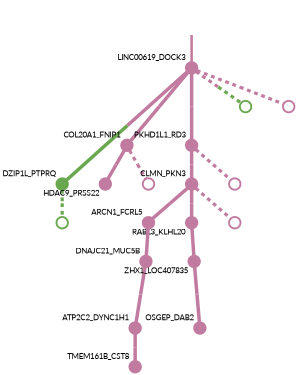 strict digraph  {
graph[splines=false]; nodesep=0.7; rankdir=TB; ranksep=0.6; forcelabels=true; dpi=600; size=2.5;
0 [color="#c27ba0ff", fillcolor="#c27ba0ff", fixedsize=true, fontname=Lato, fontsize="12pt", height="0.25", label="", penwidth=3, shape=circle, style=filled, xlabel=LINC00619_DOCK3];
1 [color="#6aa84fff", fillcolor="#6aa84fff", fixedsize=true, fontname=Lato, fontsize="12pt", height="0.25", label="", penwidth=3, shape=circle, style=filled, xlabel=DZIP1L_PTPRQ];
2 [color="#c27ba0ff", fillcolor="#c27ba0ff", fixedsize=true, fontname=Lato, fontsize="12pt", height="0.25", label="", penwidth=3, shape=circle, style=filled, xlabel=COL20A1_FNIP1];
5 [color="#c27ba0ff", fillcolor="#c27ba0ff", fixedsize=true, fontname=Lato, fontsize="12pt", height="0.25", label="", penwidth=3, shape=circle, style=filled, xlabel=PKHD1L1_RD3];
13 [color="#6aa84fff", fillcolor="#6aa84fff", fixedsize=true, fontname=Lato, fontsize="12pt", height="0.25", label="", penwidth=3, shape=circle, style=solid, xlabel=""];
15 [color="#c27ba0ff", fillcolor="#c27ba0ff", fixedsize=true, fontname=Lato, fontsize="12pt", height="0.25", label="", penwidth=3, shape=circle, style=solid, xlabel=""];
14 [color="#6aa84fff", fillcolor="#6aa84fff", fixedsize=true, fontname=Lato, fontsize="12pt", height="0.25", label="", penwidth=3, shape=circle, style=solid, xlabel=""];
9 [color="#c27ba0ff", fillcolor="#c27ba0ff", fixedsize=true, fontname=Lato, fontsize="12pt", height="0.25", label="", penwidth=3, shape=circle, style=filled, xlabel=HDAC9_PRSS22];
16 [color="#c27ba0ff", fillcolor="#c27ba0ff", fixedsize=true, fontname=Lato, fontsize="12pt", height="0.25", label="", penwidth=3, shape=circle, style=solid, xlabel=""];
4 [color="#c27ba0ff", fillcolor="#c27ba0ff", fixedsize=true, fontname=Lato, fontsize="12pt", height="0.25", label="", penwidth=3, shape=circle, style=filled, xlabel=ATP2C2_DYNC1H1];
11 [color="#c27ba0ff", fillcolor="#c27ba0ff", fixedsize=true, fontname=Lato, fontsize="12pt", height="0.25", label="", penwidth=3, shape=circle, style=filled, xlabel=TMEM161B_CST8];
10 [color="#c27ba0ff", fillcolor="#c27ba0ff", fixedsize=true, fontname=Lato, fontsize="12pt", height="0.25", label="", penwidth=3, shape=circle, style=filled, xlabel=CLMN_PKN3];
17 [color="#c27ba0ff", fillcolor="#c27ba0ff", fixedsize=true, fontname=Lato, fontsize="12pt", height="0.25", label="", penwidth=3, shape=circle, style=solid, xlabel=""];
6 [color="#c27ba0ff", fillcolor="#c27ba0ff", fixedsize=true, fontname=Lato, fontsize="12pt", height="0.25", label="", penwidth=3, shape=circle, style=filled, xlabel=DNAJC21_MUC5B];
7 [color="#c27ba0ff", fillcolor="#c27ba0ff", fixedsize=true, fontname=Lato, fontsize="12pt", height="0.25", label="", penwidth=3, shape=circle, style=filled, xlabel=ARCN1_FCRL5];
8 [color="#c27ba0ff", fillcolor="#c27ba0ff", fixedsize=true, fontname=Lato, fontsize="12pt", height="0.25", label="", penwidth=3, shape=circle, style=filled, xlabel=ZHX1_LOC407835];
3 [color="#c27ba0ff", fillcolor="#c27ba0ff", fixedsize=true, fontname=Lato, fontsize="12pt", height="0.25", label="", penwidth=3, shape=circle, style=filled, xlabel=OSGEP_DAB2];
12 [color="#c27ba0ff", fillcolor="#c27ba0ff", fixedsize=true, fontname=Lato, fontsize="12pt", height="0.25", label="", penwidth=3, shape=circle, style=filled, xlabel=RABL3_KLHL20];
18 [color="#c27ba0ff", fillcolor="#c27ba0ff", fixedsize=true, fontname=Lato, fontsize="12pt", height="0.25", label="", penwidth=3, shape=circle, style=solid, xlabel=""];
normal [label="", penwidth=3, style=invis, xlabel=LINC00619_DOCK3];
0 -> 1  [arrowsize=0, color="#c27ba0ff;0.5:#6aa84fff", minlen="3.0", penwidth="5.5", style=solid];
0 -> 2  [arrowsize=0, color="#c27ba0ff;0.5:#c27ba0ff", minlen="2.675675868988037", penwidth="5.5", style=solid];
0 -> 5  [arrowsize=0, color="#c27ba0ff;0.5:#c27ba0ff", minlen="2.1351351737976074", penwidth="5.5", style=solid];
0 -> 13  [arrowsize=0, color="#c27ba0ff;0.5:#6aa84fff", minlen="1.1351351737976074", penwidth=5, style=dashed];
0 -> 15  [arrowsize=0, color="#c27ba0ff;0.5:#c27ba0ff", minlen="1.1351351737976074", penwidth=5, style=dashed];
1 -> 14  [arrowsize=0, color="#6aa84fff;0.5:#6aa84fff", minlen="1.1351351737976074", penwidth=5, style=dashed];
2 -> 9  [arrowsize=0, color="#c27ba0ff;0.5:#c27ba0ff", minlen="1.4864864349365234", penwidth="5.5", style=solid];
2 -> 16  [arrowsize=0, color="#c27ba0ff;0.5:#c27ba0ff", minlen="1.1351351737976074", penwidth=5, style=dashed];
5 -> 10  [arrowsize=0, color="#c27ba0ff;0.5:#c27ba0ff", minlen="1.4324324131011963", penwidth="5.5", style=solid];
5 -> 17  [arrowsize=0, color="#c27ba0ff;0.5:#c27ba0ff", minlen="1.1351351737976074", penwidth=5, style=dashed];
4 -> 11  [arrowsize=0, color="#c27ba0ff;0.5:#c27ba0ff", minlen="1.324324369430542", penwidth="5.5", style=solid];
10 -> 7  [arrowsize=0, color="#c27ba0ff;0.5:#c27ba0ff", minlen="1.8648648262023926", penwidth="5.5", style=solid];
10 -> 12  [arrowsize=0, color="#c27ba0ff;0.5:#c27ba0ff", minlen="1.2702703475952148", penwidth="5.5", style=solid];
10 -> 18  [arrowsize=0, color="#c27ba0ff;0.5:#c27ba0ff", minlen="1.1351351737976074", penwidth=5, style=dashed];
6 -> 4  [arrowsize=0, color="#c27ba0ff;0.5:#c27ba0ff", minlen="2.297297477722168", penwidth="5.5", style=solid];
7 -> 6  [arrowsize=0, color="#c27ba0ff;0.5:#c27ba0ff", minlen="1.9189189672470093", penwidth="5.5", style=solid];
8 -> 3  [arrowsize=0, color="#c27ba0ff;0.5:#c27ba0ff", minlen="2.351351261138916", penwidth="5.5", style=solid];
12 -> 8  [arrowsize=0, color="#c27ba0ff;0.5:#c27ba0ff", minlen="1.8648648262023926", penwidth="5.5", style=solid];
normal -> 0  [arrowsize=0, color="#c27ba0ff", label="", penwidth=4, style=solid];
}

